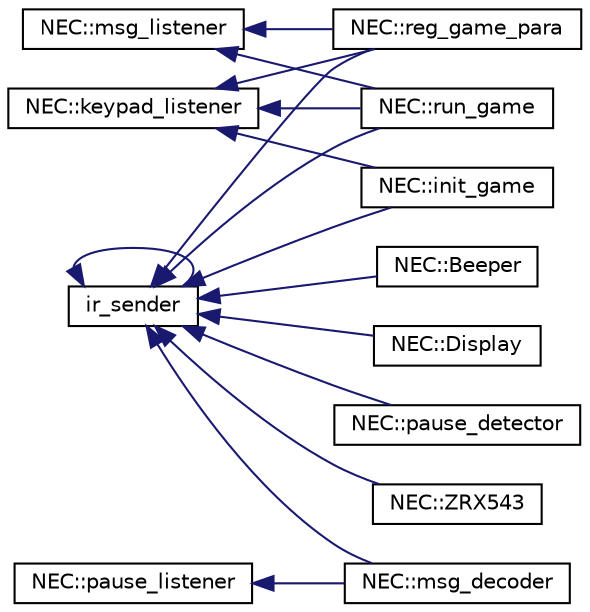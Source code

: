 digraph "Graphical Class Hierarchy"
{
  edge [fontname="Helvetica",fontsize="10",labelfontname="Helvetica",labelfontsize="10"];
  node [fontname="Helvetica",fontsize="10",shape=record];
  rankdir="LR";
  Node12 [label="NEC::keypad_listener",height=0.2,width=0.4,color="black", fillcolor="white", style="filled",URL="$classNEC_1_1keypad__listener.html"];
  Node12 -> Node4 [dir="back",color="midnightblue",fontsize="10",style="solid",fontname="Helvetica"];
  Node4 [label="NEC::init_game",height=0.2,width=0.4,color="black", fillcolor="white", style="filled",URL="$classNEC_1_1init__game.html"];
  Node12 -> Node7 [dir="back",color="midnightblue",fontsize="10",style="solid",fontname="Helvetica"];
  Node7 [label="NEC::reg_game_para",height=0.2,width=0.4,color="black", fillcolor="white", style="filled",URL="$classNEC_1_1reg__game__para.html"];
  Node12 -> Node8 [dir="back",color="midnightblue",fontsize="10",style="solid",fontname="Helvetica"];
  Node8 [label="NEC::run_game",height=0.2,width=0.4,color="black", fillcolor="white", style="filled",URL="$classNEC_1_1run__game.html"];
  Node11 [label="NEC::msg_listener",height=0.2,width=0.4,color="black", fillcolor="white", style="filled",URL="$classNEC_1_1msg__listener.html"];
  Node11 -> Node7 [dir="back",color="midnightblue",fontsize="10",style="solid",fontname="Helvetica"];
  Node11 -> Node8 [dir="back",color="midnightblue",fontsize="10",style="solid",fontname="Helvetica"];
  Node10 [label="NEC::pause_listener",height=0.2,width=0.4,color="black", fillcolor="white", style="filled",URL="$classNEC_1_1pause__listener.html"];
  Node10 -> Node5 [dir="back",color="midnightblue",fontsize="10",style="solid",fontname="Helvetica"];
  Node5 [label="NEC::msg_decoder",height=0.2,width=0.4,color="black", fillcolor="white", style="filled",URL="$classNEC_1_1msg__decoder.html"];
  Node0 [label="task",height=0.2,width=0.4,color="grey75", fillcolor="white", style="filled"];
  Node0 -> Node0 [dir="back",color="midnightblue",fontsize="10",style="solid",fontname="Helvetica"];
  Node0 [label="ir_sender",height=0.2,width=0.4,color="black", fillcolor="white", style="filled",URL="$classir__sender.html"];
  Node0 -> Node2 [dir="back",color="midnightblue",fontsize="10",style="solid",fontname="Helvetica"];
  Node2 [label="NEC::Beeper",height=0.2,width=0.4,color="black", fillcolor="white", style="filled",URL="$classNEC_1_1Beeper.html"];
  Node0 -> Node3 [dir="back",color="midnightblue",fontsize="10",style="solid",fontname="Helvetica"];
  Node3 [label="NEC::Display",height=0.2,width=0.4,color="black", fillcolor="white", style="filled",URL="$classNEC_1_1Display.html"];
  Node0 -> Node4 [dir="back",color="midnightblue",fontsize="10",style="solid",fontname="Helvetica"];
  Node0 -> Node5 [dir="back",color="midnightblue",fontsize="10",style="solid",fontname="Helvetica"];
  Node0 -> Node6 [dir="back",color="midnightblue",fontsize="10",style="solid",fontname="Helvetica"];
  Node6 [label="NEC::pause_detector",height=0.2,width=0.4,color="black", fillcolor="white", style="filled",URL="$classNEC_1_1pause__detector.html"];
  Node0 -> Node7 [dir="back",color="midnightblue",fontsize="10",style="solid",fontname="Helvetica"];
  Node0 -> Node8 [dir="back",color="midnightblue",fontsize="10",style="solid",fontname="Helvetica"];
  Node0 -> Node9 [dir="back",color="midnightblue",fontsize="10",style="solid",fontname="Helvetica"];
  Node9 [label="NEC::ZRX543",height=0.2,width=0.4,color="black", fillcolor="white", style="filled",URL="$classNEC_1_1ZRX543.html"];
}
